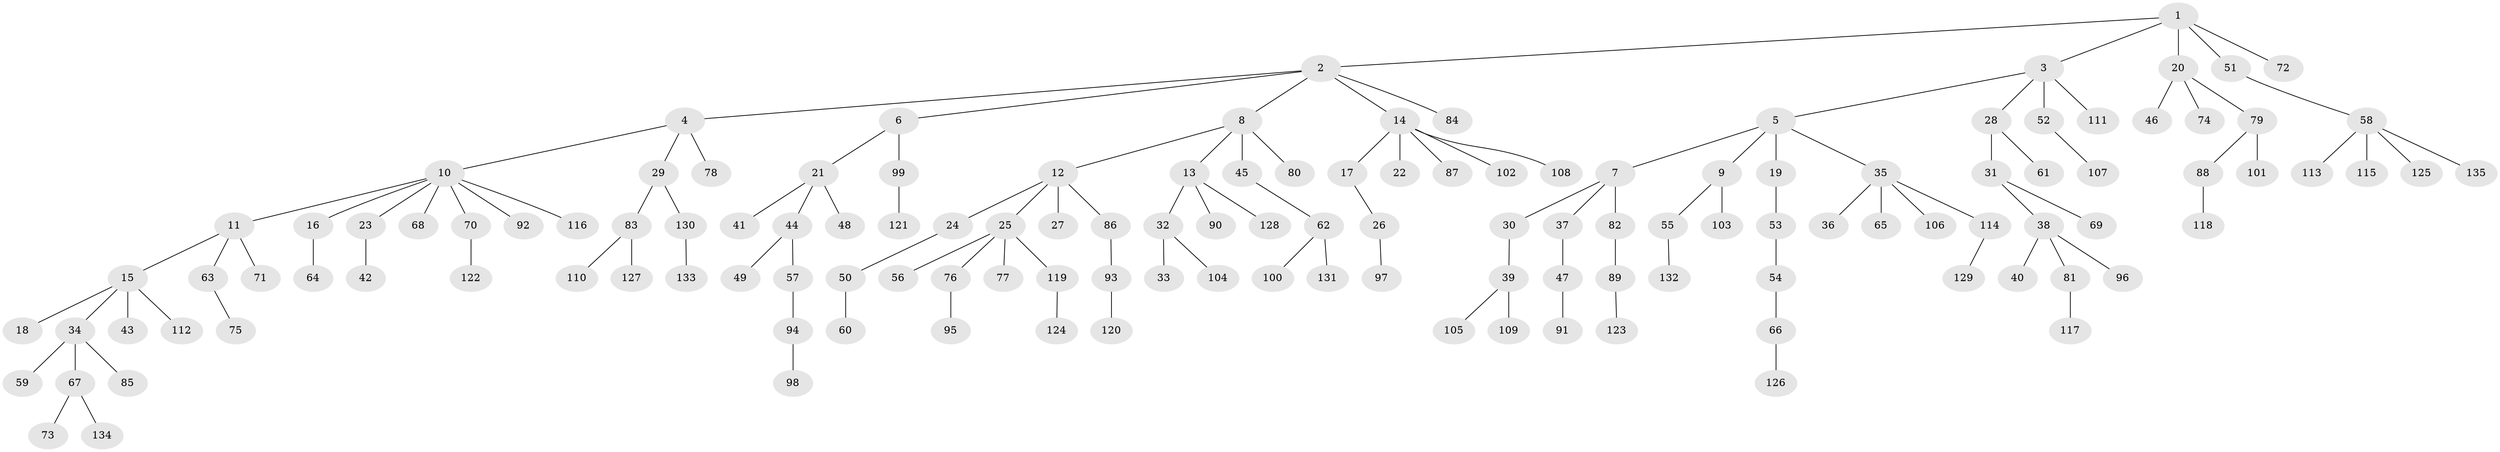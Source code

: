// Generated by graph-tools (version 1.1) at 2025/15/03/09/25 04:15:35]
// undirected, 135 vertices, 134 edges
graph export_dot {
graph [start="1"]
  node [color=gray90,style=filled];
  1;
  2;
  3;
  4;
  5;
  6;
  7;
  8;
  9;
  10;
  11;
  12;
  13;
  14;
  15;
  16;
  17;
  18;
  19;
  20;
  21;
  22;
  23;
  24;
  25;
  26;
  27;
  28;
  29;
  30;
  31;
  32;
  33;
  34;
  35;
  36;
  37;
  38;
  39;
  40;
  41;
  42;
  43;
  44;
  45;
  46;
  47;
  48;
  49;
  50;
  51;
  52;
  53;
  54;
  55;
  56;
  57;
  58;
  59;
  60;
  61;
  62;
  63;
  64;
  65;
  66;
  67;
  68;
  69;
  70;
  71;
  72;
  73;
  74;
  75;
  76;
  77;
  78;
  79;
  80;
  81;
  82;
  83;
  84;
  85;
  86;
  87;
  88;
  89;
  90;
  91;
  92;
  93;
  94;
  95;
  96;
  97;
  98;
  99;
  100;
  101;
  102;
  103;
  104;
  105;
  106;
  107;
  108;
  109;
  110;
  111;
  112;
  113;
  114;
  115;
  116;
  117;
  118;
  119;
  120;
  121;
  122;
  123;
  124;
  125;
  126;
  127;
  128;
  129;
  130;
  131;
  132;
  133;
  134;
  135;
  1 -- 2;
  1 -- 3;
  1 -- 20;
  1 -- 51;
  1 -- 72;
  2 -- 4;
  2 -- 6;
  2 -- 8;
  2 -- 14;
  2 -- 84;
  3 -- 5;
  3 -- 28;
  3 -- 52;
  3 -- 111;
  4 -- 10;
  4 -- 29;
  4 -- 78;
  5 -- 7;
  5 -- 9;
  5 -- 19;
  5 -- 35;
  6 -- 21;
  6 -- 99;
  7 -- 30;
  7 -- 37;
  7 -- 82;
  8 -- 12;
  8 -- 13;
  8 -- 45;
  8 -- 80;
  9 -- 55;
  9 -- 103;
  10 -- 11;
  10 -- 16;
  10 -- 23;
  10 -- 68;
  10 -- 70;
  10 -- 92;
  10 -- 116;
  11 -- 15;
  11 -- 63;
  11 -- 71;
  12 -- 24;
  12 -- 25;
  12 -- 27;
  12 -- 86;
  13 -- 32;
  13 -- 90;
  13 -- 128;
  14 -- 17;
  14 -- 22;
  14 -- 87;
  14 -- 102;
  14 -- 108;
  15 -- 18;
  15 -- 34;
  15 -- 43;
  15 -- 112;
  16 -- 64;
  17 -- 26;
  19 -- 53;
  20 -- 46;
  20 -- 74;
  20 -- 79;
  21 -- 41;
  21 -- 44;
  21 -- 48;
  23 -- 42;
  24 -- 50;
  25 -- 56;
  25 -- 76;
  25 -- 77;
  25 -- 119;
  26 -- 97;
  28 -- 31;
  28 -- 61;
  29 -- 83;
  29 -- 130;
  30 -- 39;
  31 -- 38;
  31 -- 69;
  32 -- 33;
  32 -- 104;
  34 -- 59;
  34 -- 67;
  34 -- 85;
  35 -- 36;
  35 -- 65;
  35 -- 106;
  35 -- 114;
  37 -- 47;
  38 -- 40;
  38 -- 81;
  38 -- 96;
  39 -- 105;
  39 -- 109;
  44 -- 49;
  44 -- 57;
  45 -- 62;
  47 -- 91;
  50 -- 60;
  51 -- 58;
  52 -- 107;
  53 -- 54;
  54 -- 66;
  55 -- 132;
  57 -- 94;
  58 -- 113;
  58 -- 115;
  58 -- 125;
  58 -- 135;
  62 -- 100;
  62 -- 131;
  63 -- 75;
  66 -- 126;
  67 -- 73;
  67 -- 134;
  70 -- 122;
  76 -- 95;
  79 -- 88;
  79 -- 101;
  81 -- 117;
  82 -- 89;
  83 -- 110;
  83 -- 127;
  86 -- 93;
  88 -- 118;
  89 -- 123;
  93 -- 120;
  94 -- 98;
  99 -- 121;
  114 -- 129;
  119 -- 124;
  130 -- 133;
}
